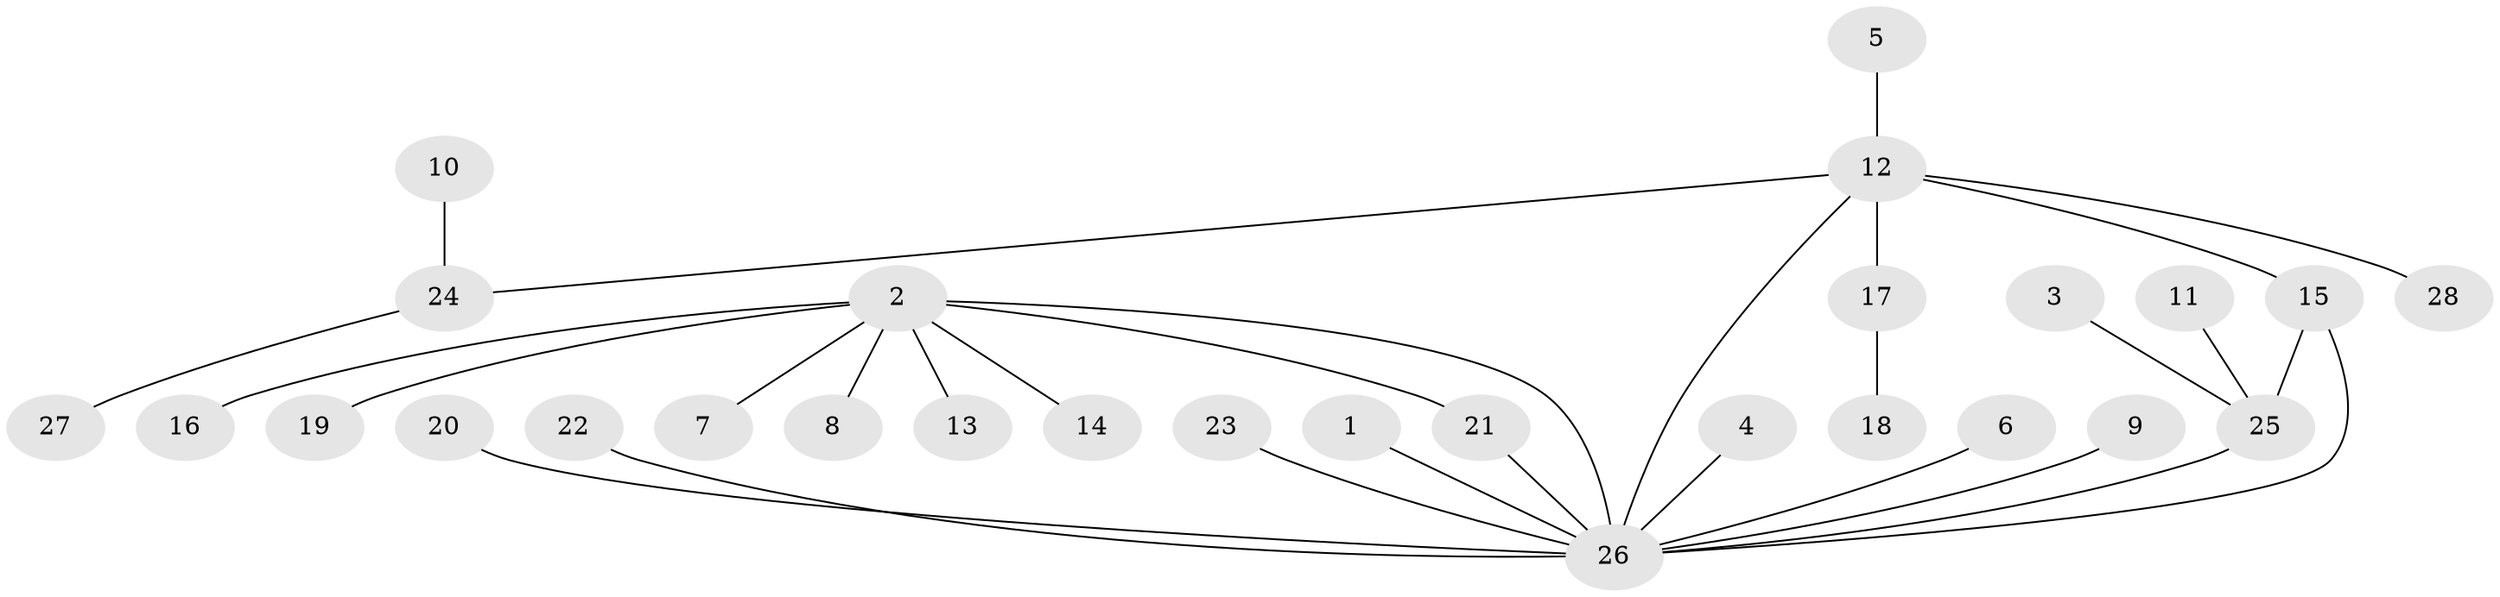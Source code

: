 // original degree distribution, {3: 0.017857142857142856, 9: 0.017857142857142856, 1: 0.6071428571428571, 14: 0.017857142857142856, 7: 0.017857142857142856, 5: 0.017857142857142856, 6: 0.03571428571428571, 4: 0.017857142857142856, 2: 0.25}
// Generated by graph-tools (version 1.1) at 2025/26/03/09/25 03:26:06]
// undirected, 28 vertices, 30 edges
graph export_dot {
graph [start="1"]
  node [color=gray90,style=filled];
  1;
  2;
  3;
  4;
  5;
  6;
  7;
  8;
  9;
  10;
  11;
  12;
  13;
  14;
  15;
  16;
  17;
  18;
  19;
  20;
  21;
  22;
  23;
  24;
  25;
  26;
  27;
  28;
  1 -- 26 [weight=1.0];
  2 -- 7 [weight=1.0];
  2 -- 8 [weight=1.0];
  2 -- 13 [weight=1.0];
  2 -- 14 [weight=1.0];
  2 -- 16 [weight=1.0];
  2 -- 19 [weight=1.0];
  2 -- 21 [weight=1.0];
  2 -- 26 [weight=1.0];
  3 -- 25 [weight=1.0];
  4 -- 26 [weight=1.0];
  5 -- 12 [weight=1.0];
  6 -- 26 [weight=1.0];
  9 -- 26 [weight=1.0];
  10 -- 24 [weight=1.0];
  11 -- 25 [weight=1.0];
  12 -- 15 [weight=1.0];
  12 -- 17 [weight=1.0];
  12 -- 24 [weight=1.0];
  12 -- 26 [weight=1.0];
  12 -- 28 [weight=1.0];
  15 -- 25 [weight=1.0];
  15 -- 26 [weight=1.0];
  17 -- 18 [weight=1.0];
  20 -- 26 [weight=1.0];
  21 -- 26 [weight=1.0];
  22 -- 26 [weight=1.0];
  23 -- 26 [weight=1.0];
  24 -- 27 [weight=1.0];
  25 -- 26 [weight=1.0];
}
